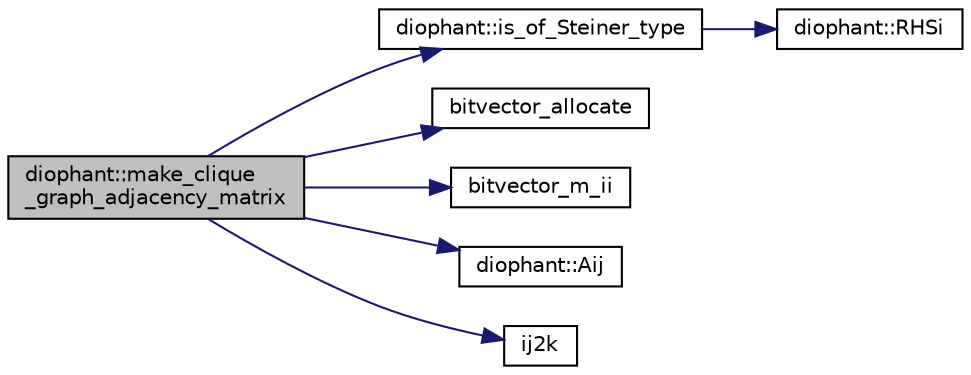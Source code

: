 digraph "diophant::make_clique_graph_adjacency_matrix"
{
  edge [fontname="Helvetica",fontsize="10",labelfontname="Helvetica",labelfontsize="10"];
  node [fontname="Helvetica",fontsize="10",shape=record];
  rankdir="LR";
  Node311 [label="diophant::make_clique\l_graph_adjacency_matrix",height=0.2,width=0.4,color="black", fillcolor="grey75", style="filled", fontcolor="black"];
  Node311 -> Node312 [color="midnightblue",fontsize="10",style="solid",fontname="Helvetica"];
  Node312 [label="diophant::is_of_Steiner_type",height=0.2,width=0.4,color="black", fillcolor="white", style="filled",URL="$d7/d9c/classdiophant.html#a4363b76a603ecbd649fe116a6c11e27f"];
  Node312 -> Node313 [color="midnightblue",fontsize="10",style="solid",fontname="Helvetica"];
  Node313 [label="diophant::RHSi",height=0.2,width=0.4,color="black", fillcolor="white", style="filled",URL="$d7/d9c/classdiophant.html#aa56efaa8e28e17c83f96ed409964b3e1"];
  Node311 -> Node314 [color="midnightblue",fontsize="10",style="solid",fontname="Helvetica"];
  Node314 [label="bitvector_allocate",height=0.2,width=0.4,color="black", fillcolor="white", style="filled",URL="$df/dbf/sajeeb_8_c.html#a29983d19d007af9bedbb5e3f8981fd6c"];
  Node311 -> Node315 [color="midnightblue",fontsize="10",style="solid",fontname="Helvetica"];
  Node315 [label="bitvector_m_ii",height=0.2,width=0.4,color="black", fillcolor="white", style="filled",URL="$df/dbf/sajeeb_8_c.html#a31da55e2b26316d582cd322dc670b67b"];
  Node311 -> Node316 [color="midnightblue",fontsize="10",style="solid",fontname="Helvetica"];
  Node316 [label="diophant::Aij",height=0.2,width=0.4,color="black", fillcolor="white", style="filled",URL="$d7/d9c/classdiophant.html#af86d3bf833485e2f2d7b4a19288fc698"];
  Node311 -> Node317 [color="midnightblue",fontsize="10",style="solid",fontname="Helvetica"];
  Node317 [label="ij2k",height=0.2,width=0.4,color="black", fillcolor="white", style="filled",URL="$df/dbf/sajeeb_8_c.html#a68a0fe85ad4b80a9220cb33f9c4c0042"];
}
